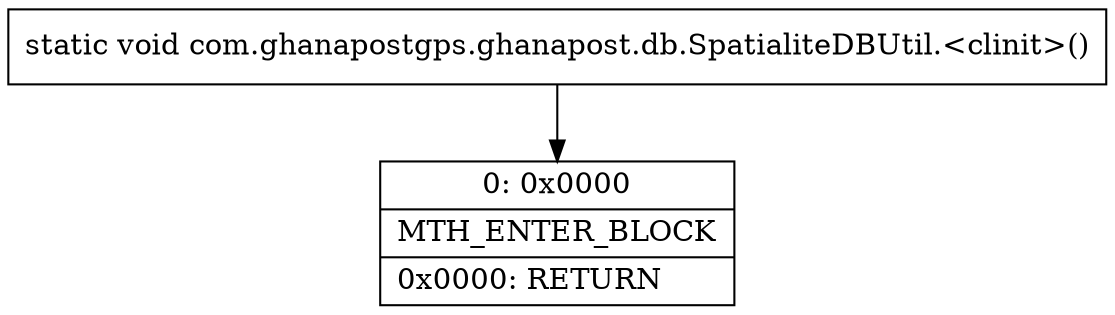 digraph "CFG forcom.ghanapostgps.ghanapost.db.SpatialiteDBUtil.\<clinit\>()V" {
Node_0 [shape=record,label="{0\:\ 0x0000|MTH_ENTER_BLOCK\l|0x0000: RETURN   \l}"];
MethodNode[shape=record,label="{static void com.ghanapostgps.ghanapost.db.SpatialiteDBUtil.\<clinit\>() }"];
MethodNode -> Node_0;
}

